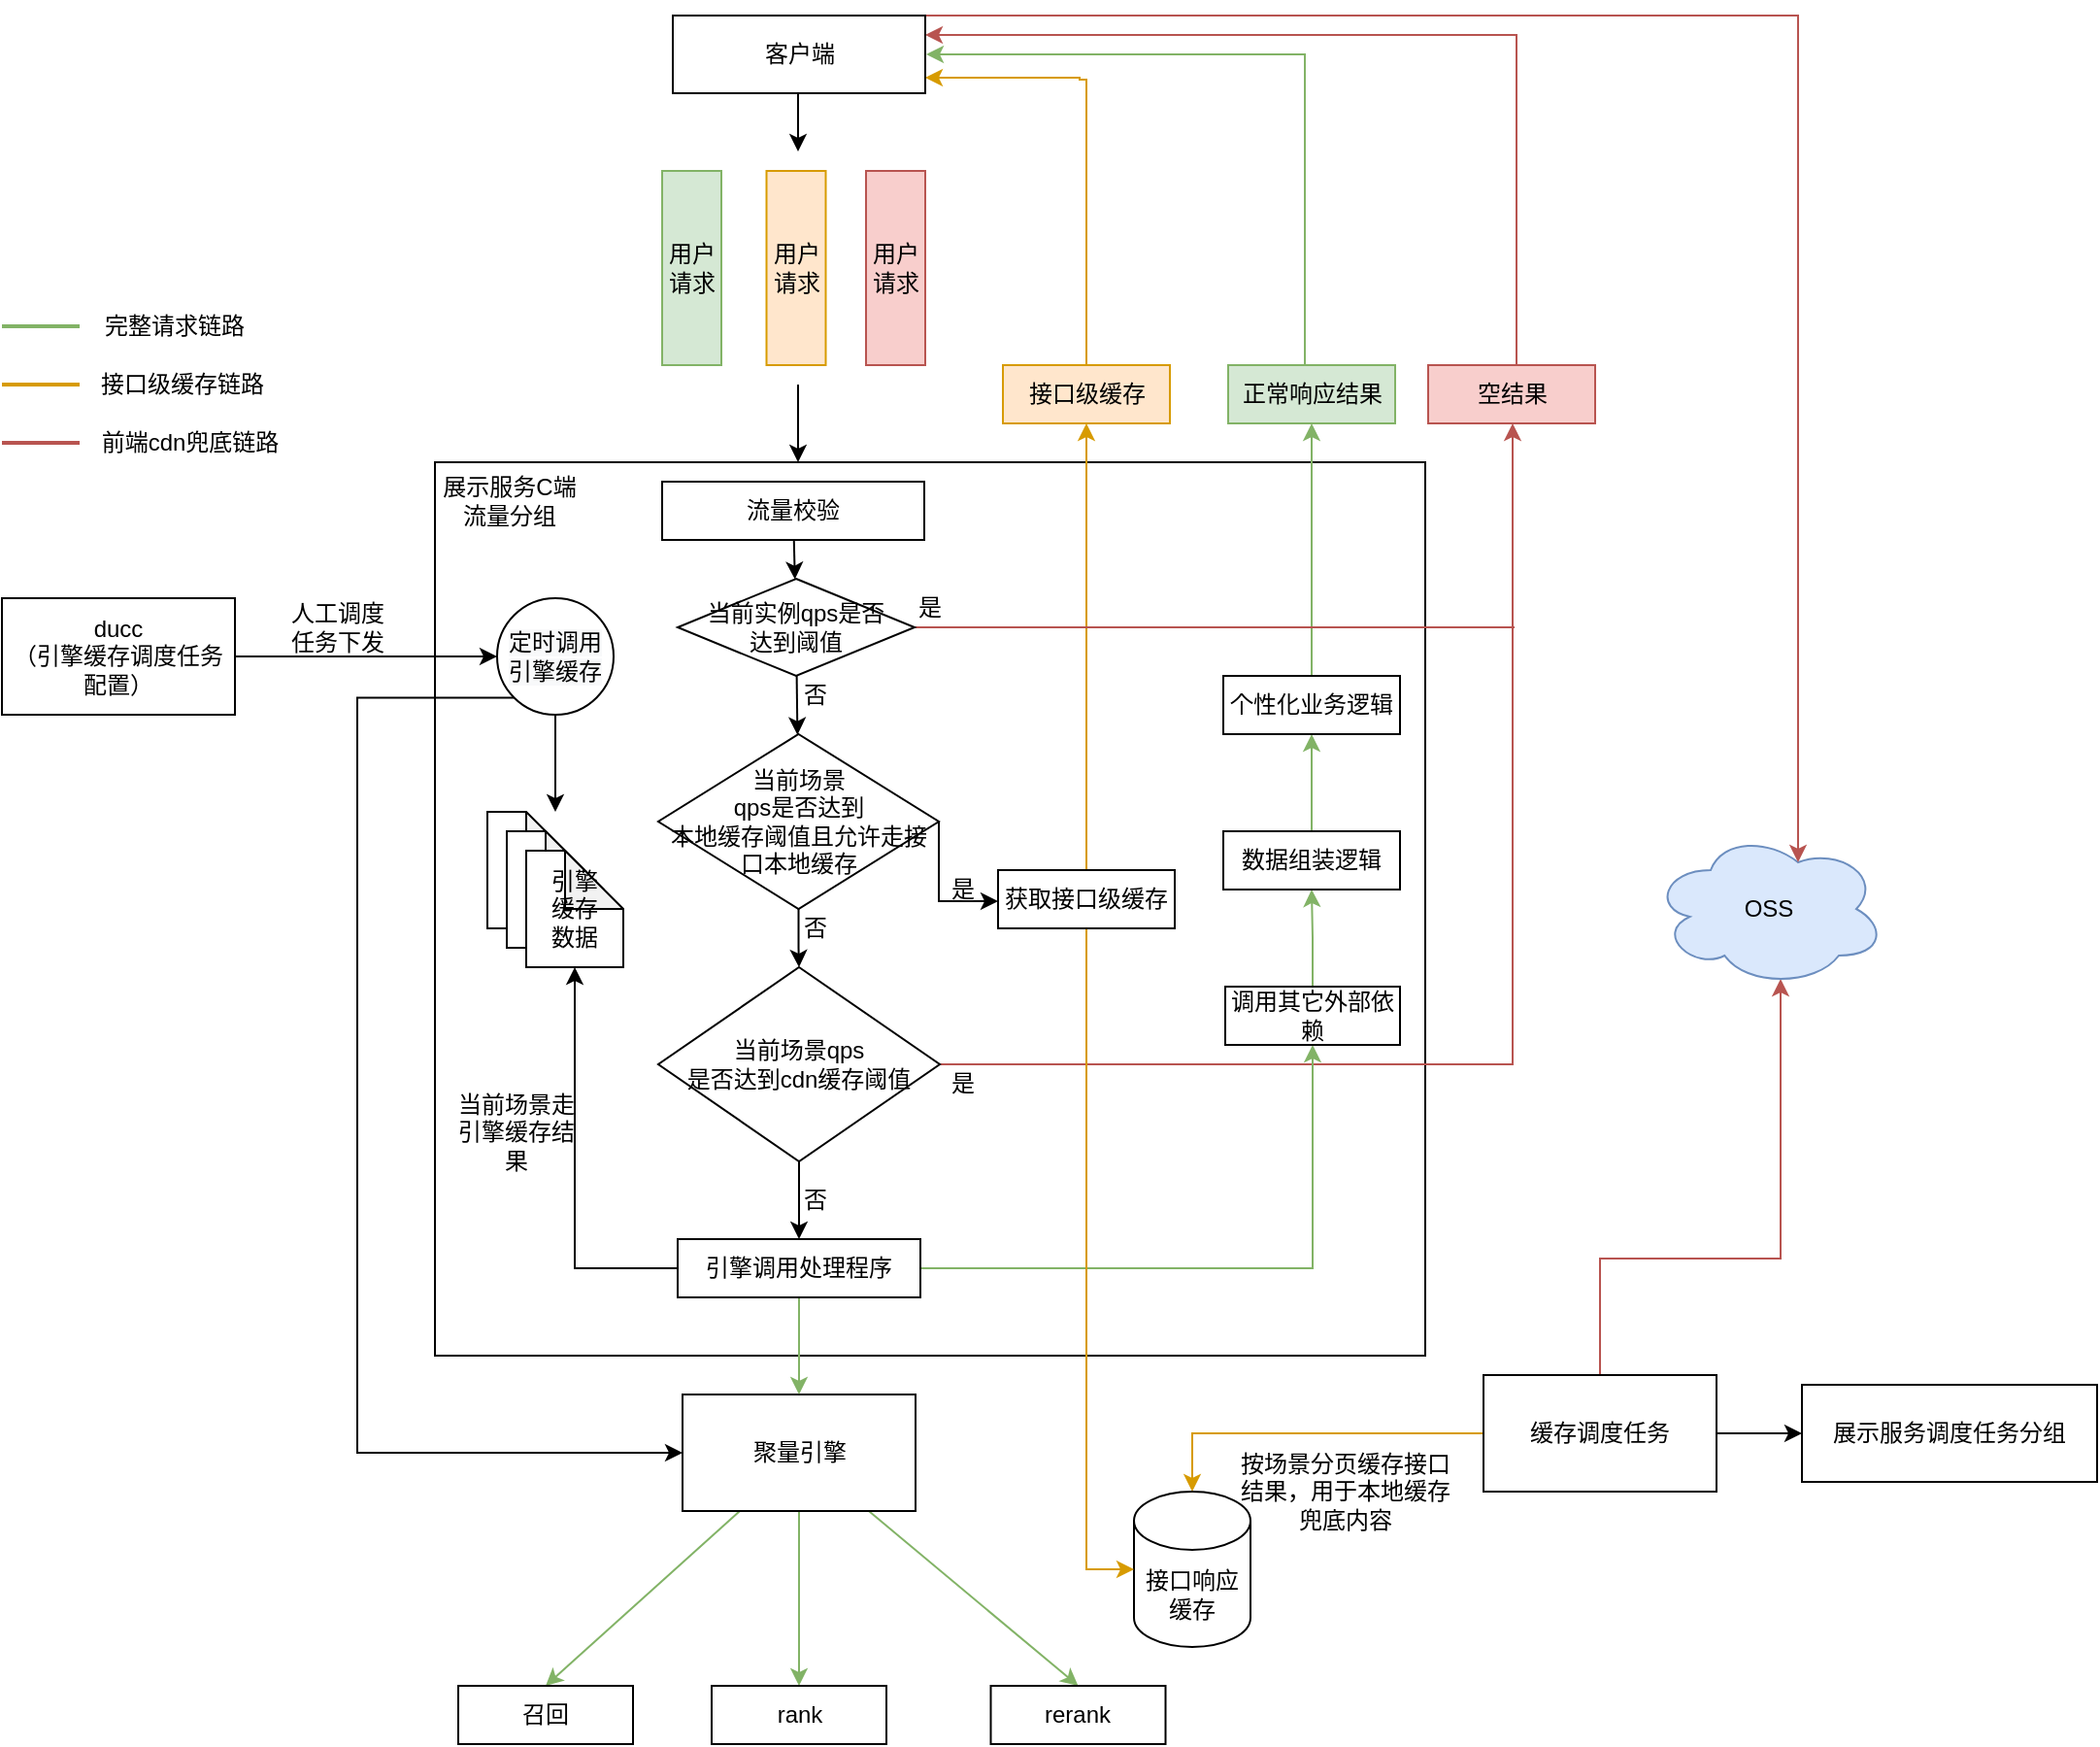<mxfile version="20.3.6" type="github">
  <diagram id="aS1iUR8-DeaDot_ZUzFj" name="第 1 页">
    <mxGraphModel dx="2253" dy="1962" grid="1" gridSize="10" guides="1" tooltips="1" connect="1" arrows="1" fold="1" page="1" pageScale="1" pageWidth="827" pageHeight="1169" background="none" math="0" shadow="0">
      <root>
        <mxCell id="0" />
        <mxCell id="1" parent="0" />
        <mxCell id="bgPXSvZXS7v1T61vYOxo-1" value="" style="rounded=0;whiteSpace=wrap;html=1;" parent="1" vertex="1">
          <mxGeometry x="-447" y="190" width="510" height="460" as="geometry" />
        </mxCell>
        <mxCell id="Ir-HPBrLYEQq4MHoLGZK-60" value="" style="edgeStyle=none;rounded=0;orthogonalLoop=1;jettySize=auto;html=1;strokeWidth=1;" parent="1" source="bgPXSvZXS7v1T61vYOxo-2" target="Ir-HPBrLYEQq4MHoLGZK-57" edge="1">
          <mxGeometry relative="1" as="geometry" />
        </mxCell>
        <mxCell id="bgPXSvZXS7v1T61vYOxo-2" value="流量校验" style="rounded=0;whiteSpace=wrap;html=1;" parent="1" vertex="1">
          <mxGeometry x="-330" y="200" width="135" height="30" as="geometry" />
        </mxCell>
        <mxCell id="bgPXSvZXS7v1T61vYOxo-9" style="edgeStyle=orthogonalEdgeStyle;rounded=0;orthogonalLoop=1;jettySize=auto;html=1;entryX=0;entryY=0.5;entryDx=0;entryDy=0;" parent="1" source="bgPXSvZXS7v1T61vYOxo-4" target="bgPXSvZXS7v1T61vYOxo-6" edge="1">
          <mxGeometry relative="1" as="geometry" />
        </mxCell>
        <mxCell id="bgPXSvZXS7v1T61vYOxo-10" style="edgeStyle=orthogonalEdgeStyle;rounded=0;orthogonalLoop=1;jettySize=auto;html=1;entryX=0.5;entryY=0;entryDx=0;entryDy=0;entryPerimeter=0;fillColor=#ffe6cc;strokeColor=#d79b00;" parent="1" source="bgPXSvZXS7v1T61vYOxo-4" target="bgPXSvZXS7v1T61vYOxo-7" edge="1">
          <mxGeometry relative="1" as="geometry" />
        </mxCell>
        <mxCell id="Ir-HPBrLYEQq4MHoLGZK-2" style="edgeStyle=orthogonalEdgeStyle;rounded=0;orthogonalLoop=1;jettySize=auto;html=1;entryX=0.55;entryY=0.95;entryDx=0;entryDy=0;entryPerimeter=0;fillColor=#f8cecc;strokeColor=#b85450;" parent="1" source="bgPXSvZXS7v1T61vYOxo-4" target="Ir-HPBrLYEQq4MHoLGZK-1" edge="1">
          <mxGeometry relative="1" as="geometry">
            <Array as="points">
              <mxPoint x="153" y="600" />
              <mxPoint x="246" y="600" />
            </Array>
          </mxGeometry>
        </mxCell>
        <mxCell id="bgPXSvZXS7v1T61vYOxo-4" value="缓存调度任务" style="rounded=0;whiteSpace=wrap;html=1;" parent="1" vertex="1">
          <mxGeometry x="93" y="660" width="120" height="60" as="geometry" />
        </mxCell>
        <mxCell id="bgPXSvZXS7v1T61vYOxo-5" value="展示服务C端&lt;br&gt;流量分组" style="text;html=1;strokeColor=none;fillColor=none;align=center;verticalAlign=middle;whiteSpace=wrap;rounded=0;" parent="1" vertex="1">
          <mxGeometry x="-447" y="190" width="77" height="40" as="geometry" />
        </mxCell>
        <mxCell id="bgPXSvZXS7v1T61vYOxo-6" value="" style="rounded=0;whiteSpace=wrap;html=1;" parent="1" vertex="1">
          <mxGeometry x="257" y="665" width="152" height="50" as="geometry" />
        </mxCell>
        <mxCell id="bgPXSvZXS7v1T61vYOxo-7" value="接口响应缓存" style="shape=cylinder3;whiteSpace=wrap;html=1;boundedLbl=1;backgroundOutline=1;size=15;rounded=0;" parent="1" vertex="1">
          <mxGeometry x="-87" y="720" width="60" height="80" as="geometry" />
        </mxCell>
        <mxCell id="bgPXSvZXS7v1T61vYOxo-8" value="展示服务调度任务分组" style="text;html=1;strokeColor=none;fillColor=none;align=center;verticalAlign=middle;whiteSpace=wrap;rounded=0;" parent="1" vertex="1">
          <mxGeometry x="263" y="685" width="140" height="10" as="geometry" />
        </mxCell>
        <mxCell id="bgPXSvZXS7v1T61vYOxo-11" value="按场景分页缓存接口结果，用于本地缓存兜底内容" style="text;html=1;strokeColor=none;fillColor=none;align=center;verticalAlign=middle;whiteSpace=wrap;rounded=0;" parent="1" vertex="1">
          <mxGeometry x="-38.5" y="695" width="120" height="50" as="geometry" />
        </mxCell>
        <mxCell id="bgPXSvZXS7v1T61vYOxo-12" value="" style="endArrow=classic;html=1;rounded=0;" parent="1" edge="1">
          <mxGeometry width="50" height="50" relative="1" as="geometry">
            <mxPoint x="-260" y="150" as="sourcePoint" />
            <mxPoint x="-260" y="190" as="targetPoint" />
          </mxGeometry>
        </mxCell>
        <mxCell id="bgPXSvZXS7v1T61vYOxo-21" value="" style="edgeStyle=orthogonalEdgeStyle;rounded=0;orthogonalLoop=1;jettySize=auto;html=1;" parent="1" source="bgPXSvZXS7v1T61vYOxo-17" target="bgPXSvZXS7v1T61vYOxo-20" edge="1">
          <mxGeometry relative="1" as="geometry" />
        </mxCell>
        <mxCell id="bgPXSvZXS7v1T61vYOxo-77" style="edgeStyle=orthogonalEdgeStyle;rounded=0;orthogonalLoop=1;jettySize=auto;html=1;exitX=1;exitY=0.5;exitDx=0;exitDy=0;" parent="1" source="bgPXSvZXS7v1T61vYOxo-17" edge="1">
          <mxGeometry relative="1" as="geometry">
            <Array as="points">
              <mxPoint x="-187" y="416" />
            </Array>
            <mxPoint x="-186" y="370" as="sourcePoint" />
            <mxPoint x="-157" y="416" as="targetPoint" />
          </mxGeometry>
        </mxCell>
        <mxCell id="bgPXSvZXS7v1T61vYOxo-17" value="当前场景&lt;br&gt;qps是否达到&lt;br&gt;本地缓存阈值且允许走接口本地缓存" style="rhombus;whiteSpace=wrap;html=1;rounded=0;" parent="1" vertex="1">
          <mxGeometry x="-332" y="330" width="144.5" height="90" as="geometry" />
        </mxCell>
        <mxCell id="bgPXSvZXS7v1T61vYOxo-37" style="edgeStyle=orthogonalEdgeStyle;rounded=0;orthogonalLoop=1;jettySize=auto;html=1;fillColor=#f8cecc;strokeColor=#b85450;exitX=1;exitY=0.5;exitDx=0;exitDy=0;" parent="1" source="bgPXSvZXS7v1T61vYOxo-20" target="bgPXSvZXS7v1T61vYOxo-43" edge="1">
          <mxGeometry relative="1" as="geometry">
            <mxPoint x="-137" y="170" as="targetPoint" />
            <Array as="points">
              <mxPoint x="108" y="500" />
            </Array>
          </mxGeometry>
        </mxCell>
        <mxCell id="bgPXSvZXS7v1T61vYOxo-50" style="edgeStyle=orthogonalEdgeStyle;rounded=0;orthogonalLoop=1;jettySize=auto;html=1;entryX=0.5;entryY=0;entryDx=0;entryDy=0;" parent="1" source="bgPXSvZXS7v1T61vYOxo-20" target="bgPXSvZXS7v1T61vYOxo-45" edge="1">
          <mxGeometry relative="1" as="geometry" />
        </mxCell>
        <mxCell id="bgPXSvZXS7v1T61vYOxo-20" value="当前场景qps&lt;br&gt;是否达到cdn缓存阈值" style="rhombus;whiteSpace=wrap;html=1;rounded=0;" parent="1" vertex="1">
          <mxGeometry x="-332" y="450" width="145" height="100" as="geometry" />
        </mxCell>
        <mxCell id="bgPXSvZXS7v1T61vYOxo-22" value="否" style="text;html=1;strokeColor=none;fillColor=none;align=center;verticalAlign=middle;whiteSpace=wrap;rounded=0;" parent="1" vertex="1">
          <mxGeometry x="-267" y="420" width="32" height="20" as="geometry" />
        </mxCell>
        <mxCell id="bgPXSvZXS7v1T61vYOxo-24" value="" style="shape=note;whiteSpace=wrap;html=1;backgroundOutline=1;darkOpacity=0.05;rounded=0;" parent="1" vertex="1">
          <mxGeometry x="-420" y="370" width="50" height="60" as="geometry" />
        </mxCell>
        <mxCell id="bgPXSvZXS7v1T61vYOxo-67" style="edgeStyle=orthogonalEdgeStyle;rounded=0;orthogonalLoop=1;jettySize=auto;html=1;" parent="1" source="bgPXSvZXS7v1T61vYOxo-29" target="bgPXSvZXS7v1T61vYOxo-32" edge="1">
          <mxGeometry relative="1" as="geometry" />
        </mxCell>
        <mxCell id="bgPXSvZXS7v1T61vYOxo-29" value="ducc&lt;br&gt;（引擎缓存调度任务配置）" style="rounded=0;whiteSpace=wrap;html=1;" parent="1" vertex="1">
          <mxGeometry x="-670" y="260" width="120" height="60" as="geometry" />
        </mxCell>
        <mxCell id="bgPXSvZXS7v1T61vYOxo-33" style="edgeStyle=orthogonalEdgeStyle;rounded=0;orthogonalLoop=1;jettySize=auto;html=1;" parent="1" source="bgPXSvZXS7v1T61vYOxo-32" edge="1">
          <mxGeometry relative="1" as="geometry">
            <mxPoint x="-385" y="370" as="targetPoint" />
          </mxGeometry>
        </mxCell>
        <mxCell id="bgPXSvZXS7v1T61vYOxo-66" style="edgeStyle=orthogonalEdgeStyle;rounded=0;orthogonalLoop=1;jettySize=auto;html=1;exitX=0;exitY=1;exitDx=0;exitDy=0;entryX=0;entryY=0.5;entryDx=0;entryDy=0;" parent="1" source="bgPXSvZXS7v1T61vYOxo-32" target="bgPXSvZXS7v1T61vYOxo-38" edge="1">
          <mxGeometry relative="1" as="geometry">
            <Array as="points">
              <mxPoint x="-487" y="311" />
              <mxPoint x="-487" y="700" />
            </Array>
          </mxGeometry>
        </mxCell>
        <mxCell id="bgPXSvZXS7v1T61vYOxo-32" value="&lt;meta charset=&quot;utf-8&quot;&gt;&lt;span style=&quot;color: rgb(0, 0, 0); font-family: Helvetica; font-size: 12px; font-style: normal; font-variant-ligatures: normal; font-variant-caps: normal; font-weight: 400; letter-spacing: normal; orphans: 2; text-align: center; text-indent: 0px; text-transform: none; widows: 2; word-spacing: 0px; -webkit-text-stroke-width: 0px; background-color: rgb(248, 249, 250); text-decoration-thickness: initial; text-decoration-style: initial; text-decoration-color: initial; float: none; display: inline !important;&quot;&gt;定时调用引擎缓存&lt;/span&gt;" style="ellipse;whiteSpace=wrap;html=1;aspect=fixed;rounded=0;" parent="1" vertex="1">
          <mxGeometry x="-415" y="260" width="60" height="60" as="geometry" />
        </mxCell>
        <mxCell id="bgPXSvZXS7v1T61vYOxo-34" value="" style="shape=note;whiteSpace=wrap;html=1;backgroundOutline=1;darkOpacity=0.05;rounded=0;" parent="1" vertex="1">
          <mxGeometry x="-410" y="380" width="50" height="60" as="geometry" />
        </mxCell>
        <mxCell id="bgPXSvZXS7v1T61vYOxo-35" value="引擎&lt;br&gt;缓存&lt;br&gt;数据" style="shape=note;whiteSpace=wrap;html=1;backgroundOutline=1;darkOpacity=0.05;rounded=0;" parent="1" vertex="1">
          <mxGeometry x="-400" y="390" width="50" height="60" as="geometry" />
        </mxCell>
        <mxCell id="Ir-HPBrLYEQq4MHoLGZK-48" style="rounded=0;orthogonalLoop=1;jettySize=auto;html=1;entryX=0.5;entryY=0;entryDx=0;entryDy=0;fillColor=#d5e8d4;strokeColor=#82b366;" parent="1" target="Ir-HPBrLYEQq4MHoLGZK-45" edge="1">
          <mxGeometry relative="1" as="geometry">
            <mxPoint x="-290" y="730" as="sourcePoint" />
          </mxGeometry>
        </mxCell>
        <mxCell id="Ir-HPBrLYEQq4MHoLGZK-49" style="edgeStyle=none;rounded=0;orthogonalLoop=1;jettySize=auto;html=1;entryX=0.5;entryY=0;entryDx=0;entryDy=0;fillColor=#d5e8d4;strokeColor=#82b366;" parent="1" source="bgPXSvZXS7v1T61vYOxo-38" target="Ir-HPBrLYEQq4MHoLGZK-46" edge="1">
          <mxGeometry relative="1" as="geometry" />
        </mxCell>
        <mxCell id="Ir-HPBrLYEQq4MHoLGZK-50" style="edgeStyle=none;rounded=0;orthogonalLoop=1;jettySize=auto;html=1;entryX=0.5;entryY=0;entryDx=0;entryDy=0;fillColor=#d5e8d4;strokeColor=#82b366;" parent="1" source="bgPXSvZXS7v1T61vYOxo-38" target="Ir-HPBrLYEQq4MHoLGZK-47" edge="1">
          <mxGeometry relative="1" as="geometry" />
        </mxCell>
        <mxCell id="bgPXSvZXS7v1T61vYOxo-38" value="聚量引擎" style="whiteSpace=wrap;html=1;rounded=0;" parent="1" vertex="1">
          <mxGeometry x="-319.5" y="670" width="120" height="60" as="geometry" />
        </mxCell>
        <mxCell id="Ir-HPBrLYEQq4MHoLGZK-13" style="edgeStyle=orthogonalEdgeStyle;rounded=0;orthogonalLoop=1;jettySize=auto;html=1;entryX=1;entryY=0.25;entryDx=0;entryDy=0;fillColor=#f8cecc;strokeColor=#b85450;" parent="1" source="bgPXSvZXS7v1T61vYOxo-43" target="Ir-HPBrLYEQq4MHoLGZK-10" edge="1">
          <mxGeometry relative="1" as="geometry">
            <Array as="points">
              <mxPoint x="110" y="-30" />
            </Array>
          </mxGeometry>
        </mxCell>
        <mxCell id="bgPXSvZXS7v1T61vYOxo-43" value="空结果" style="rounded=0;whiteSpace=wrap;html=1;fillColor=#f8cecc;strokeColor=#b85450;" parent="1" vertex="1">
          <mxGeometry x="64.5" y="140" width="86" height="30" as="geometry" />
        </mxCell>
        <mxCell id="bgPXSvZXS7v1T61vYOxo-48" style="edgeStyle=orthogonalEdgeStyle;rounded=0;orthogonalLoop=1;jettySize=auto;html=1;" parent="1" source="bgPXSvZXS7v1T61vYOxo-45" target="bgPXSvZXS7v1T61vYOxo-35" edge="1">
          <mxGeometry relative="1" as="geometry" />
        </mxCell>
        <mxCell id="bgPXSvZXS7v1T61vYOxo-51" value="" style="edgeStyle=orthogonalEdgeStyle;rounded=0;orthogonalLoop=1;jettySize=auto;html=1;fillColor=#d5e8d4;strokeColor=#82b366;" parent="1" source="bgPXSvZXS7v1T61vYOxo-45" target="bgPXSvZXS7v1T61vYOxo-38" edge="1">
          <mxGeometry relative="1" as="geometry" />
        </mxCell>
        <mxCell id="bgPXSvZXS7v1T61vYOxo-58" style="edgeStyle=orthogonalEdgeStyle;rounded=0;orthogonalLoop=1;jettySize=auto;html=1;fillColor=#d5e8d4;strokeColor=#82b366;" parent="1" source="bgPXSvZXS7v1T61vYOxo-45" target="bgPXSvZXS7v1T61vYOxo-55" edge="1">
          <mxGeometry relative="1" as="geometry" />
        </mxCell>
        <mxCell id="bgPXSvZXS7v1T61vYOxo-45" value="引擎调用处理程序" style="rounded=0;whiteSpace=wrap;html=1;" parent="1" vertex="1">
          <mxGeometry x="-322" y="590" width="125" height="30" as="geometry" />
        </mxCell>
        <mxCell id="bgPXSvZXS7v1T61vYOxo-52" value="当前场景走引擎缓存结果" style="text;html=1;strokeColor=none;fillColor=none;align=center;verticalAlign=middle;whiteSpace=wrap;rounded=0;" parent="1" vertex="1">
          <mxGeometry x="-440" y="510" width="70" height="50" as="geometry" />
        </mxCell>
        <mxCell id="bgPXSvZXS7v1T61vYOxo-60" style="edgeStyle=orthogonalEdgeStyle;rounded=0;orthogonalLoop=1;jettySize=auto;html=1;exitX=0.5;exitY=0;exitDx=0;exitDy=0;fillColor=#d5e8d4;strokeColor=#82b366;entryX=0.5;entryY=1;entryDx=0;entryDy=0;" parent="1" source="bgPXSvZXS7v1T61vYOxo-55" target="bgPXSvZXS7v1T61vYOxo-87" edge="1">
          <mxGeometry relative="1" as="geometry">
            <mxPoint x="3" y="410" as="targetPoint" />
          </mxGeometry>
        </mxCell>
        <mxCell id="bgPXSvZXS7v1T61vYOxo-55" value="调用其它外部依赖" style="rounded=0;whiteSpace=wrap;html=1;" parent="1" vertex="1">
          <mxGeometry x="-40" y="460" width="90" height="30" as="geometry" />
        </mxCell>
        <mxCell id="bgPXSvZXS7v1T61vYOxo-64" style="edgeStyle=orthogonalEdgeStyle;rounded=0;orthogonalLoop=1;jettySize=auto;html=1;entryX=0.5;entryY=1;entryDx=0;entryDy=0;fillColor=#d5e8d4;strokeColor=#82b366;exitX=0.5;exitY=0;exitDx=0;exitDy=0;" parent="1" source="bgPXSvZXS7v1T61vYOxo-88" target="bgPXSvZXS7v1T61vYOxo-62" edge="1">
          <mxGeometry relative="1" as="geometry">
            <mxPoint x="4.5" y="290" as="sourcePoint" />
          </mxGeometry>
        </mxCell>
        <mxCell id="bgPXSvZXS7v1T61vYOxo-62" value="正常响应结果" style="rounded=0;whiteSpace=wrap;html=1;fillColor=#d5e8d4;strokeColor=#82b366;" parent="1" vertex="1">
          <mxGeometry x="-38.5" y="140" width="86" height="30" as="geometry" />
        </mxCell>
        <mxCell id="bgPXSvZXS7v1T61vYOxo-68" value="人工调度任务下发" style="text;html=1;strokeColor=none;fillColor=none;align=center;verticalAlign=middle;whiteSpace=wrap;rounded=0;" parent="1" vertex="1">
          <mxGeometry x="-527" y="260" width="60" height="30" as="geometry" />
        </mxCell>
        <mxCell id="bgPXSvZXS7v1T61vYOxo-78" style="edgeStyle=orthogonalEdgeStyle;rounded=0;orthogonalLoop=1;jettySize=auto;html=1;entryX=0;entryY=0.5;entryDx=0;entryDy=0;entryPerimeter=0;fillColor=#ffe6cc;strokeColor=#d79b00;" parent="1" source="bgPXSvZXS7v1T61vYOxo-72" target="bgPXSvZXS7v1T61vYOxo-7" edge="1">
          <mxGeometry relative="1" as="geometry" />
        </mxCell>
        <mxCell id="bgPXSvZXS7v1T61vYOxo-82" style="edgeStyle=orthogonalEdgeStyle;rounded=0;orthogonalLoop=1;jettySize=auto;html=1;entryX=0.5;entryY=1;entryDx=0;entryDy=0;fillColor=#ffe6cc;strokeColor=#d79b00;" parent="1" source="bgPXSvZXS7v1T61vYOxo-72" target="bgPXSvZXS7v1T61vYOxo-81" edge="1">
          <mxGeometry relative="1" as="geometry" />
        </mxCell>
        <mxCell id="bgPXSvZXS7v1T61vYOxo-72" value="获取接口级缓存" style="rounded=0;whiteSpace=wrap;html=1;" parent="1" vertex="1">
          <mxGeometry x="-157" y="400" width="91" height="30" as="geometry" />
        </mxCell>
        <mxCell id="Ir-HPBrLYEQq4MHoLGZK-14" style="edgeStyle=orthogonalEdgeStyle;rounded=0;orthogonalLoop=1;jettySize=auto;html=1;exitX=0.5;exitY=0;exitDx=0;exitDy=0;fillColor=#ffe6cc;strokeColor=#d79b00;" parent="1" source="bgPXSvZXS7v1T61vYOxo-81" edge="1">
          <mxGeometry relative="1" as="geometry">
            <mxPoint x="-194.5" y="-8" as="targetPoint" />
            <mxPoint x="-116" y="143" as="sourcePoint" />
            <Array as="points">
              <mxPoint x="-111" y="-7" />
              <mxPoint x="-115" y="-7" />
              <mxPoint x="-115" y="-8" />
            </Array>
          </mxGeometry>
        </mxCell>
        <mxCell id="bgPXSvZXS7v1T61vYOxo-81" value="接口级缓存" style="rounded=0;whiteSpace=wrap;html=1;fillColor=#ffe6cc;strokeColor=#d79b00;" parent="1" vertex="1">
          <mxGeometry x="-154.5" y="140" width="86" height="30" as="geometry" />
        </mxCell>
        <mxCell id="bgPXSvZXS7v1T61vYOxo-83" value="" style="endArrow=classic;html=1;rounded=0;edgeStyle=orthogonalEdgeStyle;fillColor=#d5e8d4;strokeColor=#82b366;" parent="1" edge="1">
          <mxGeometry width="50" height="50" relative="1" as="geometry">
            <mxPoint x="1" y="140" as="sourcePoint" />
            <mxPoint x="-194" y="-20" as="targetPoint" />
            <Array as="points">
              <mxPoint x="1" y="-20" />
            </Array>
          </mxGeometry>
        </mxCell>
        <mxCell id="bgPXSvZXS7v1T61vYOxo-84" value="是" style="text;html=1;strokeColor=none;fillColor=none;align=center;verticalAlign=middle;whiteSpace=wrap;rounded=0;" parent="1" vertex="1">
          <mxGeometry x="-188.75" y="400" width="28" height="20" as="geometry" />
        </mxCell>
        <mxCell id="bgPXSvZXS7v1T61vYOxo-86" value="否" style="text;html=1;strokeColor=none;fillColor=none;align=center;verticalAlign=middle;whiteSpace=wrap;rounded=0;" parent="1" vertex="1">
          <mxGeometry x="-267" y="560" width="32" height="20" as="geometry" />
        </mxCell>
        <mxCell id="bgPXSvZXS7v1T61vYOxo-89" value="" style="edgeStyle=orthogonalEdgeStyle;rounded=0;orthogonalLoop=1;jettySize=auto;html=1;fillColor=#d5e8d4;strokeColor=#82b366;" parent="1" source="bgPXSvZXS7v1T61vYOxo-87" target="bgPXSvZXS7v1T61vYOxo-88" edge="1">
          <mxGeometry relative="1" as="geometry" />
        </mxCell>
        <mxCell id="bgPXSvZXS7v1T61vYOxo-87" value="数据组装逻辑" style="rounded=0;whiteSpace=wrap;html=1;" parent="1" vertex="1">
          <mxGeometry x="-41" y="380" width="91" height="30" as="geometry" />
        </mxCell>
        <mxCell id="bgPXSvZXS7v1T61vYOxo-88" value="个性化业务逻辑" style="rounded=0;whiteSpace=wrap;html=1;" parent="1" vertex="1">
          <mxGeometry x="-41" y="300" width="91" height="30" as="geometry" />
        </mxCell>
        <mxCell id="bgPXSvZXS7v1T61vYOxo-90" value="是" style="text;html=1;strokeColor=none;fillColor=none;align=center;verticalAlign=middle;whiteSpace=wrap;rounded=0;" parent="1" vertex="1">
          <mxGeometry x="-188.75" y="500" width="28" height="20" as="geometry" />
        </mxCell>
        <mxCell id="Ir-HPBrLYEQq4MHoLGZK-1" value="OSS" style="ellipse;shape=cloud;whiteSpace=wrap;html=1;fillColor=#dae8fc;strokeColor=#6c8ebf;" parent="1" vertex="1">
          <mxGeometry x="180" y="380" width="120" height="80" as="geometry" />
        </mxCell>
        <mxCell id="Ir-HPBrLYEQq4MHoLGZK-7" value="用户请求" style="rounded=0;whiteSpace=wrap;html=1;fillColor=#d5e8d4;strokeColor=#82b366;" parent="1" vertex="1">
          <mxGeometry x="-330" y="40" width="30.5" height="100" as="geometry" />
        </mxCell>
        <mxCell id="Ir-HPBrLYEQq4MHoLGZK-19" style="edgeStyle=orthogonalEdgeStyle;rounded=0;orthogonalLoop=1;jettySize=auto;html=1;fillColor=#f8cecc;strokeColor=#b85450;entryX=0.625;entryY=0.2;entryDx=0;entryDy=0;entryPerimeter=0;" parent="1" source="Ir-HPBrLYEQq4MHoLGZK-10" target="Ir-HPBrLYEQq4MHoLGZK-1" edge="1">
          <mxGeometry relative="1" as="geometry">
            <Array as="points">
              <mxPoint x="255" y="-40" />
            </Array>
          </mxGeometry>
        </mxCell>
        <mxCell id="Ir-HPBrLYEQq4MHoLGZK-10" value="客户端" style="rounded=0;whiteSpace=wrap;html=1;" parent="1" vertex="1">
          <mxGeometry x="-324.5" y="-40" width="130" height="40" as="geometry" />
        </mxCell>
        <mxCell id="Ir-HPBrLYEQq4MHoLGZK-12" value="" style="endArrow=classic;html=1;rounded=0;" parent="1" edge="1">
          <mxGeometry width="50" height="50" relative="1" as="geometry">
            <mxPoint x="-260" as="sourcePoint" />
            <mxPoint x="-260" y="30" as="targetPoint" />
          </mxGeometry>
        </mxCell>
        <mxCell id="Ir-HPBrLYEQq4MHoLGZK-16" value="用户请求" style="rounded=0;whiteSpace=wrap;html=1;fillColor=#ffe6cc;strokeColor=#d79b00;" parent="1" vertex="1">
          <mxGeometry x="-276.25" y="40" width="30.5" height="100" as="geometry" />
        </mxCell>
        <mxCell id="Ir-HPBrLYEQq4MHoLGZK-17" value="用户请求" style="rounded=0;whiteSpace=wrap;html=1;fillColor=#f8cecc;strokeColor=#b85450;" parent="1" vertex="1">
          <mxGeometry x="-225" y="40" width="30.5" height="100" as="geometry" />
        </mxCell>
        <mxCell id="Ir-HPBrLYEQq4MHoLGZK-45" value="召回" style="rounded=0;whiteSpace=wrap;html=1;" parent="1" vertex="1">
          <mxGeometry x="-435" y="820" width="90" height="30" as="geometry" />
        </mxCell>
        <mxCell id="Ir-HPBrLYEQq4MHoLGZK-46" value="rank" style="rounded=0;whiteSpace=wrap;html=1;" parent="1" vertex="1">
          <mxGeometry x="-304.5" y="820" width="90" height="30" as="geometry" />
        </mxCell>
        <mxCell id="Ir-HPBrLYEQq4MHoLGZK-47" value="rerank" style="rounded=0;whiteSpace=wrap;html=1;" parent="1" vertex="1">
          <mxGeometry x="-160.75" y="820" width="90" height="30" as="geometry" />
        </mxCell>
        <mxCell id="Ir-HPBrLYEQq4MHoLGZK-51" value="" style="endArrow=none;html=1;rounded=0;fillColor=#d5e8d4;strokeColor=#82b366;strokeWidth=2;" parent="1" edge="1">
          <mxGeometry width="50" height="50" relative="1" as="geometry">
            <mxPoint x="-670" y="120" as="sourcePoint" />
            <mxPoint x="-630" y="120" as="targetPoint" />
          </mxGeometry>
        </mxCell>
        <mxCell id="Ir-HPBrLYEQq4MHoLGZK-52" value="" style="endArrow=none;html=1;rounded=0;fillColor=#ffe6cc;strokeColor=#d79b00;strokeWidth=2;" parent="1" edge="1">
          <mxGeometry width="50" height="50" relative="1" as="geometry">
            <mxPoint x="-670" y="150" as="sourcePoint" />
            <mxPoint x="-630" y="150" as="targetPoint" />
          </mxGeometry>
        </mxCell>
        <mxCell id="Ir-HPBrLYEQq4MHoLGZK-53" value="" style="endArrow=none;html=1;rounded=0;fillColor=#f8cecc;strokeColor=#b85450;strokeWidth=2;" parent="1" edge="1">
          <mxGeometry width="50" height="50" relative="1" as="geometry">
            <mxPoint x="-670" y="180" as="sourcePoint" />
            <mxPoint x="-630" y="180" as="targetPoint" />
          </mxGeometry>
        </mxCell>
        <mxCell id="Ir-HPBrLYEQq4MHoLGZK-54" value="完整请求链路" style="text;html=1;strokeColor=none;fillColor=none;align=center;verticalAlign=middle;whiteSpace=wrap;rounded=0;" parent="1" vertex="1">
          <mxGeometry x="-621" y="110" width="80" height="20" as="geometry" />
        </mxCell>
        <mxCell id="Ir-HPBrLYEQq4MHoLGZK-55" value="接口级缓存链路" style="text;html=1;strokeColor=none;fillColor=none;align=center;verticalAlign=middle;whiteSpace=wrap;rounded=0;" parent="1" vertex="1">
          <mxGeometry x="-627" y="140" width="100" height="20" as="geometry" />
        </mxCell>
        <mxCell id="Ir-HPBrLYEQq4MHoLGZK-56" value="前端cdn兜底链路" style="text;html=1;strokeColor=none;fillColor=none;align=center;verticalAlign=middle;whiteSpace=wrap;rounded=0;" parent="1" vertex="1">
          <mxGeometry x="-623" y="170" width="100" height="20" as="geometry" />
        </mxCell>
        <mxCell id="Ir-HPBrLYEQq4MHoLGZK-59" value="" style="edgeStyle=none;rounded=0;orthogonalLoop=1;jettySize=auto;html=1;strokeWidth=1;" parent="1" source="Ir-HPBrLYEQq4MHoLGZK-57" target="bgPXSvZXS7v1T61vYOxo-17" edge="1">
          <mxGeometry relative="1" as="geometry" />
        </mxCell>
        <mxCell id="Ir-HPBrLYEQq4MHoLGZK-61" style="edgeStyle=none;rounded=0;orthogonalLoop=1;jettySize=auto;html=1;strokeWidth=1;fillColor=#f8cecc;strokeColor=#b85450;endArrow=none;endFill=0;" parent="1" edge="1">
          <mxGeometry relative="1" as="geometry">
            <mxPoint x="109" y="275" as="targetPoint" />
            <mxPoint x="-201" y="275" as="sourcePoint" />
          </mxGeometry>
        </mxCell>
        <mxCell id="Ir-HPBrLYEQq4MHoLGZK-57" value="当前实例qps是否&lt;br&gt;达到阈值" style="rhombus;whiteSpace=wrap;html=1;" parent="1" vertex="1">
          <mxGeometry x="-322" y="250" width="122" height="50" as="geometry" />
        </mxCell>
        <mxCell id="Ir-HPBrLYEQq4MHoLGZK-62" value="否" style="text;html=1;strokeColor=none;fillColor=none;align=center;verticalAlign=middle;whiteSpace=wrap;rounded=0;" parent="1" vertex="1">
          <mxGeometry x="-267" y="300" width="32" height="20" as="geometry" />
        </mxCell>
        <mxCell id="Ir-HPBrLYEQq4MHoLGZK-63" value="是" style="text;html=1;strokeColor=none;fillColor=none;align=center;verticalAlign=middle;whiteSpace=wrap;rounded=0;" parent="1" vertex="1">
          <mxGeometry x="-205" y="260" width="26" height="10" as="geometry" />
        </mxCell>
        <mxCell id="Ir-HPBrLYEQq4MHoLGZK-64" style="edgeStyle=none;rounded=0;orthogonalLoop=1;jettySize=auto;html=1;exitX=0.5;exitY=0;exitDx=0;exitDy=0;strokeWidth=1;endArrow=none;endFill=0;" parent="1" source="Ir-HPBrLYEQq4MHoLGZK-63" target="Ir-HPBrLYEQq4MHoLGZK-63" edge="1">
          <mxGeometry relative="1" as="geometry" />
        </mxCell>
      </root>
    </mxGraphModel>
  </diagram>
</mxfile>
